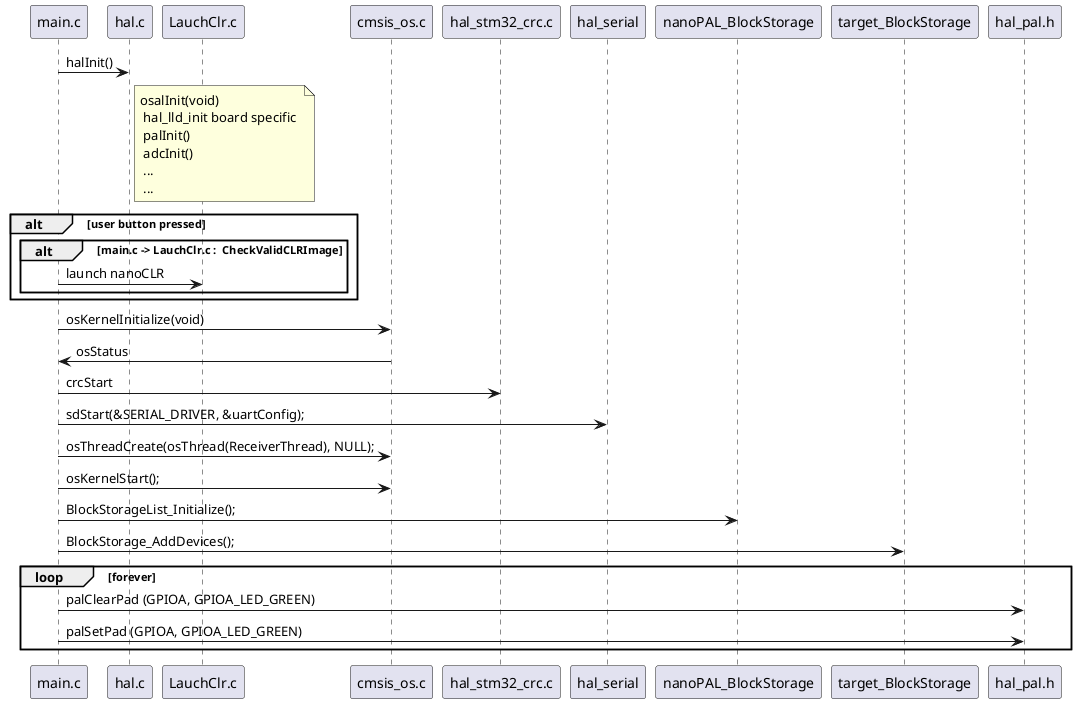 @startuml

main.c -> hal.c : halInit()
note right of hal.c: osalInit(void) \n hal_lld_init board specific \n palInit() \n adcInit() \n ... \n ...

alt user button pressed
    alt main.c -> LauchClr.c :  CheckValidCLRImage
    main.c -> LauchClr.c :  launch nanoCLR
    end
end

main.c -> cmsis_os.c :  osKernelInitialize(void)
cmsis_os.c -> main.c : osStatus

main.c -> hal_stm32_crc.c: crcStart

main.c -> hal_serial : sdStart(&SERIAL_DRIVER, &uartConfig);
main.c -> cmsis_os.c :  osThreadCreate(osThread(ReceiverThread), NULL);
 main.c -> cmsis_os.c: osKernelStart();
 main.c -> nanoPAL_BlockStorage : BlockStorageList_Initialize();
 main.c -> target_BlockStorage : BlockStorage_AddDevices();
loop forever
main.c -> hal_pal.h :palClearPad (GPIOA, GPIOA_LED_GREEN)
main.c -> hal_pal.h :palSetPad (GPIOA, GPIOA_LED_GREEN)
end

@enduml